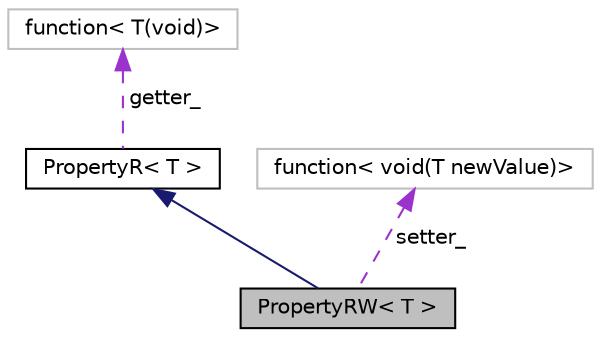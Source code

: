 digraph "PropertyRW&lt; T &gt;"
{
 // INTERACTIVE_SVG=YES
 // LATEX_PDF_SIZE
  edge [fontname="Helvetica",fontsize="10",labelfontname="Helvetica",labelfontsize="10"];
  node [fontname="Helvetica",fontsize="10",shape=record];
  Node1 [label="PropertyRW\< T \>",height=0.2,width=0.4,color="black", fillcolor="grey75", style="filled", fontcolor="black",tooltip="utility class to emulate the Property functionality of .NET"];
  Node2 -> Node1 [dir="back",color="midnightblue",fontsize="10",style="solid",fontname="Helvetica"];
  Node2 [label="PropertyR\< T \>",height=0.2,width=0.4,color="black", fillcolor="white", style="filled",URL="$struct_property_r.html",tooltip="utility class to emulate the read only Property functionality of .NET"];
  Node3 -> Node2 [dir="back",color="darkorchid3",fontsize="10",style="dashed",label=" getter_" ,fontname="Helvetica"];
  Node3 [label="function\< T(void)\>",height=0.2,width=0.4,color="grey75", fillcolor="white", style="filled",tooltip=" "];
  Node4 -> Node1 [dir="back",color="darkorchid3",fontsize="10",style="dashed",label=" setter_" ,fontname="Helvetica"];
  Node4 [label="function\< void(T newValue)\>",height=0.2,width=0.4,color="grey75", fillcolor="white", style="filled",tooltip=" "];
}
